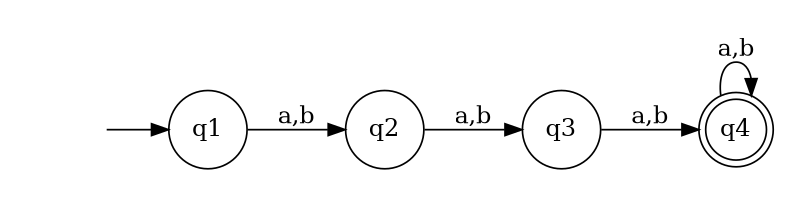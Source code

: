 digraph {
	rankdir=LR;
	margin=0.2;
	size=5;
	node [margin=0.1 shape=circle];
	q4[margin=0 shape=doublecircle];
	" "[color=white width=0];
	" " -> q1;
	q1 -> q2 [label="a,b"];
	q2 -> q3 [label="a,b"];
	q3 -> q4 [label="a,b"];
	q4 -> q4 [label="a,b"];
}
